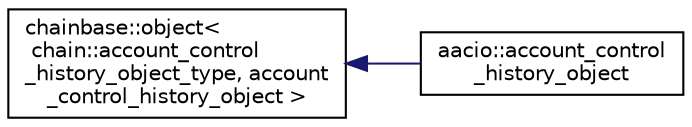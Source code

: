 digraph "Graphical Class Hierarchy"
{
  edge [fontname="Helvetica",fontsize="10",labelfontname="Helvetica",labelfontsize="10"];
  node [fontname="Helvetica",fontsize="10",shape=record];
  rankdir="LR";
  Node0 [label="chainbase::object\<\l chain::account_control\l_history_object_type, account\l_control_history_object \>",height=0.2,width=0.4,color="black", fillcolor="white", style="filled",URL="$structchainbase_1_1object.html"];
  Node0 -> Node1 [dir="back",color="midnightblue",fontsize="10",style="solid",fontname="Helvetica"];
  Node1 [label="aacio::account_control\l_history_object",height=0.2,width=0.4,color="black", fillcolor="white", style="filled",URL="$classaacio_1_1account__control__history__object.html"];
}

